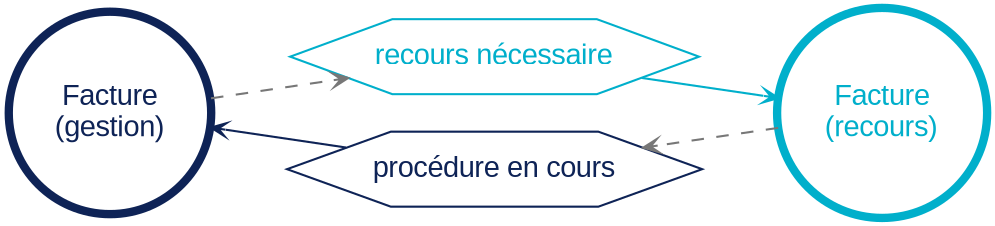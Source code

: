 
digraph finite_state_machine {
    rankdir=LR;
    graph [fontname = "arial"];
    node [fontname = "arial"];
    edge [fontname = "arial", arrowsize=0.7, arrowhead=open];


    node [shape = circle, label="Facture\n(gestion)", color="#0e2356", fontcolor="#0e2356" penwidth=4] facture_gestion;
    node [shape = circle, label="Facture\n(recours)", color="#00afcb", fontcolor="#00afcb" penwidth=4] facture_recours;
    node [shape = polygon, sides=6, label="recours nécessaire", color="#00afcb", fontcolor="#00afcb" penwidth=1] recours_necessaire;
    node [shape = polygon, sides=6, label="procédure en cours", color="#0e2356", fontcolor="#0e2356" penwidth=1] procedure_en_cours;

    subgraph interface {
      rank = same ; recours_necessaire ; procedure_en_cours;
    }

    facture_gestion -> recours_necessaire [style="dashed", color="#777777"];
    recours_necessaire -> facture_recours [style="solid", color="#00afcb"];
    facture_recours -> procedure_en_cours [style="dashed", color="#777777"];
    procedure_en_cours -> facture_gestion [style="solid", color="#0e2356"];

}






